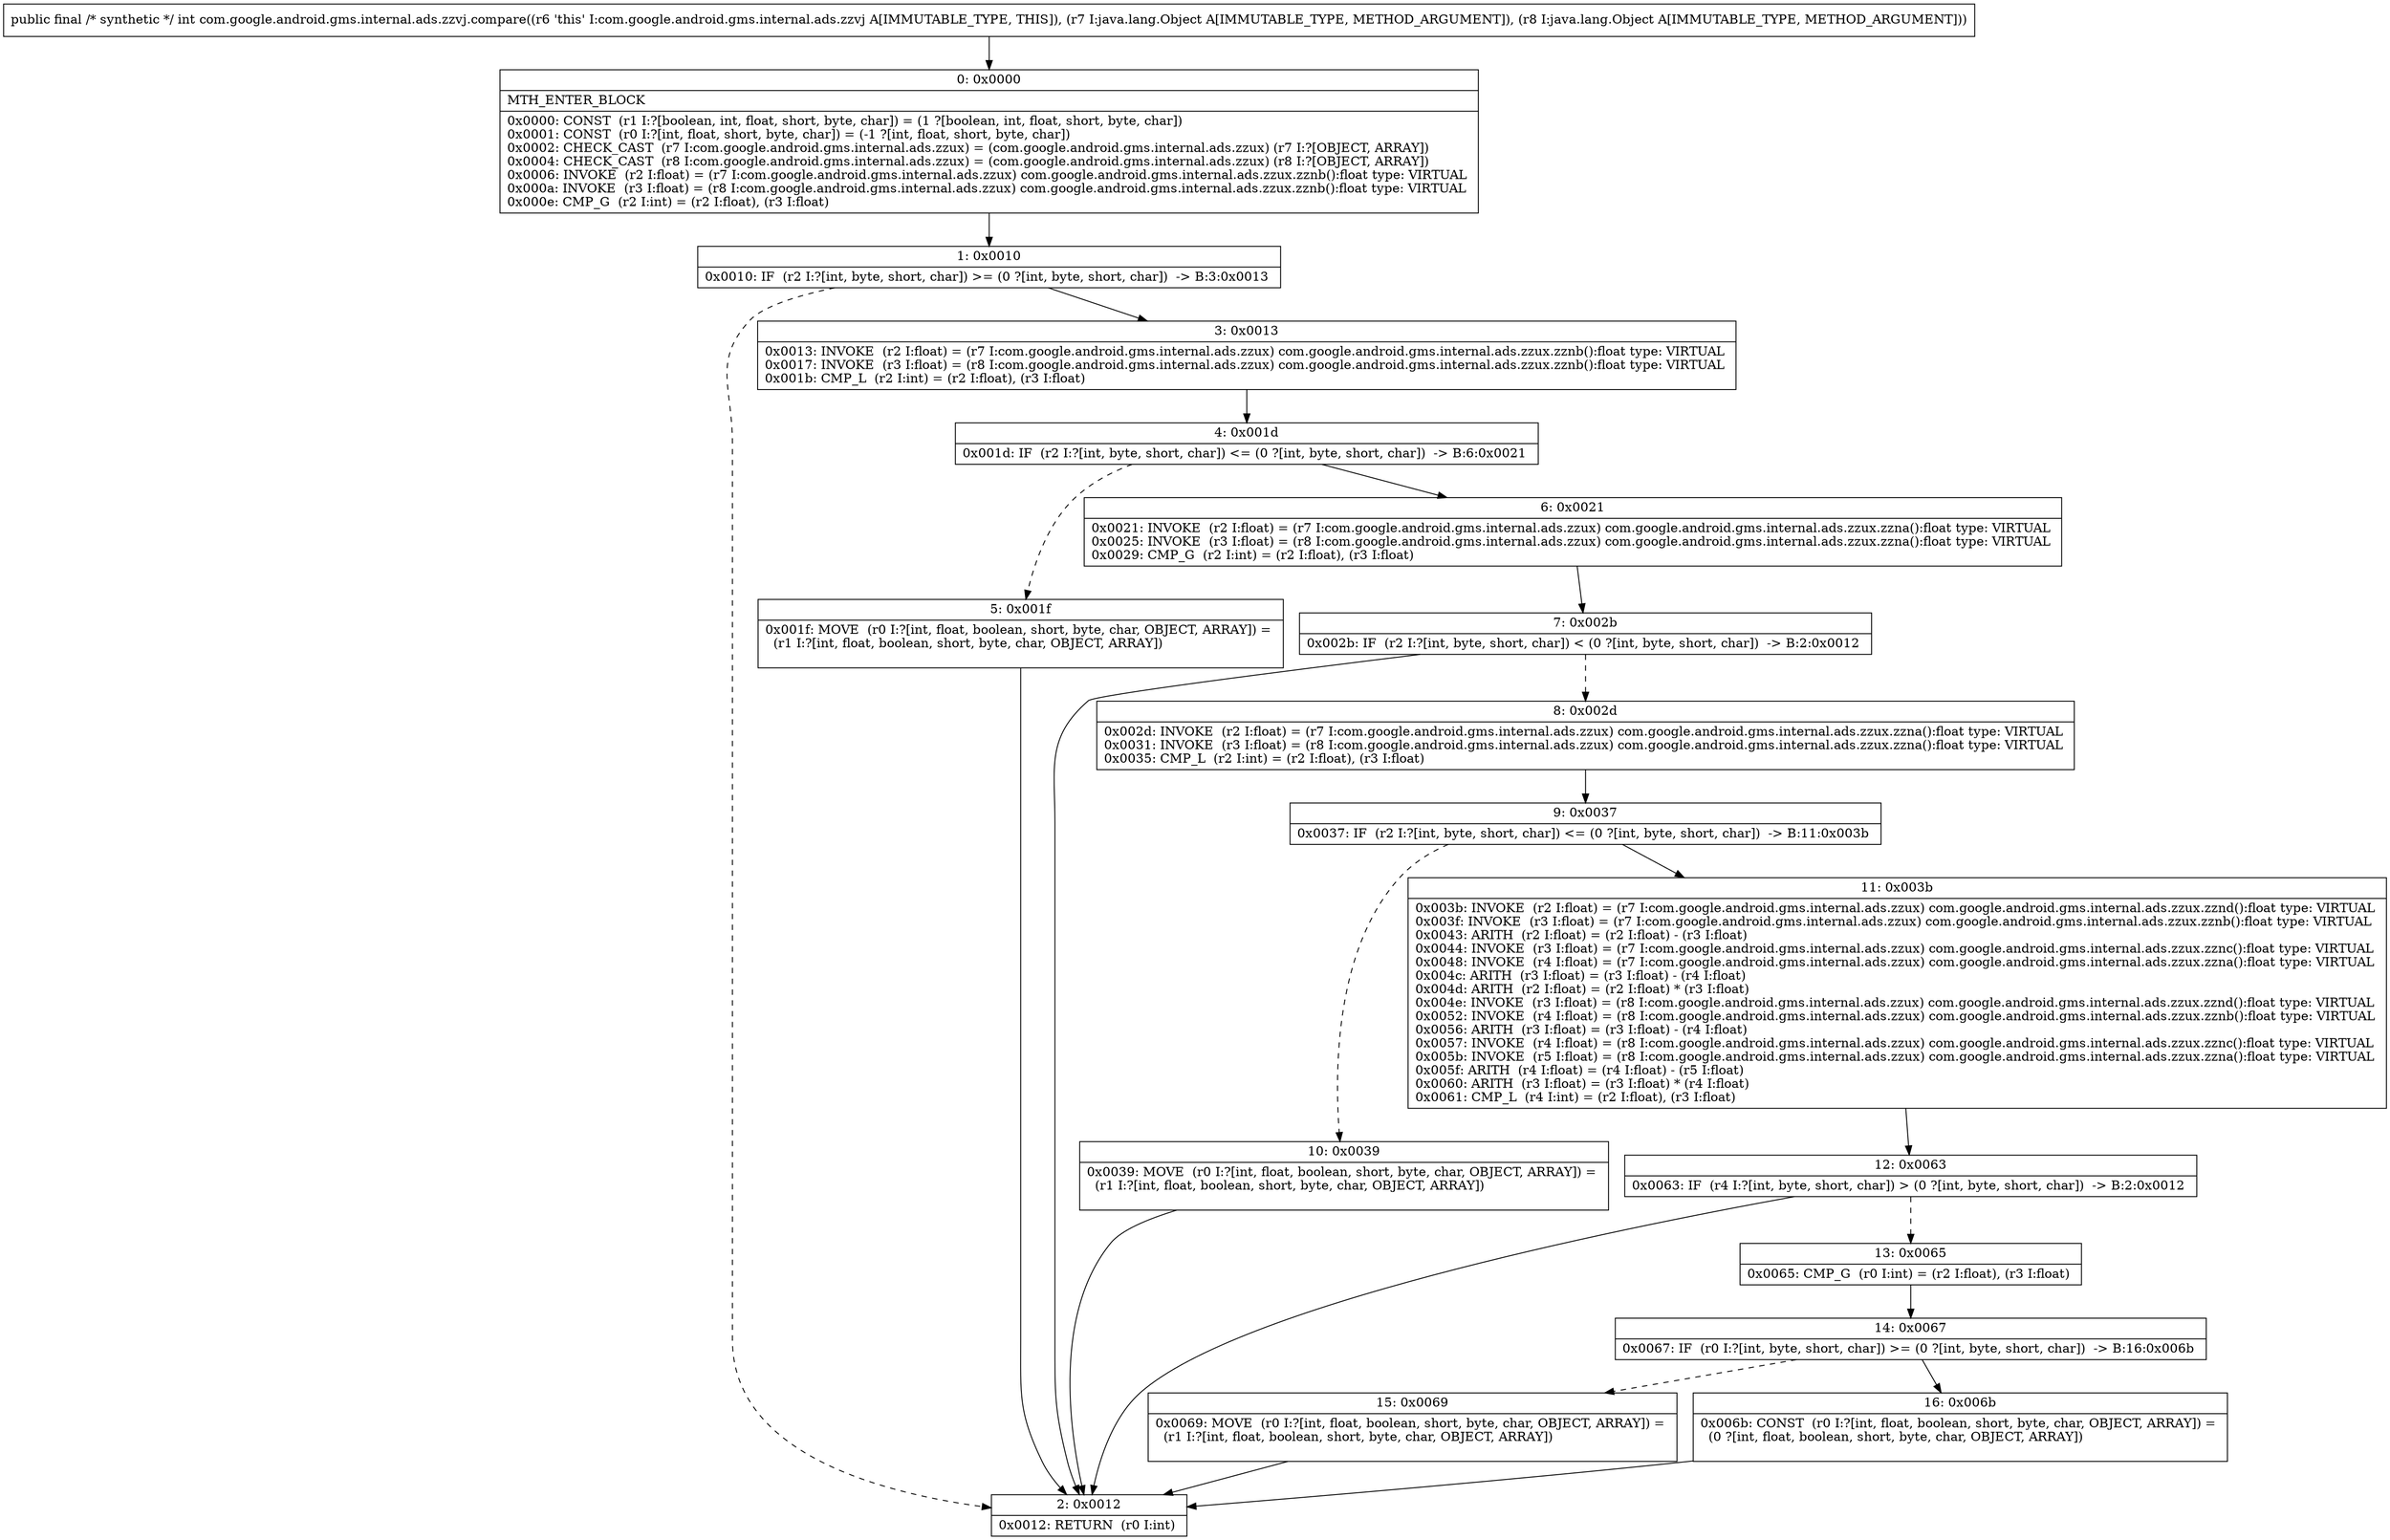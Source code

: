 digraph "CFG forcom.google.android.gms.internal.ads.zzvj.compare(Ljava\/lang\/Object;Ljava\/lang\/Object;)I" {
Node_0 [shape=record,label="{0\:\ 0x0000|MTH_ENTER_BLOCK\l|0x0000: CONST  (r1 I:?[boolean, int, float, short, byte, char]) = (1 ?[boolean, int, float, short, byte, char]) \l0x0001: CONST  (r0 I:?[int, float, short, byte, char]) = (\-1 ?[int, float, short, byte, char]) \l0x0002: CHECK_CAST  (r7 I:com.google.android.gms.internal.ads.zzux) = (com.google.android.gms.internal.ads.zzux) (r7 I:?[OBJECT, ARRAY]) \l0x0004: CHECK_CAST  (r8 I:com.google.android.gms.internal.ads.zzux) = (com.google.android.gms.internal.ads.zzux) (r8 I:?[OBJECT, ARRAY]) \l0x0006: INVOKE  (r2 I:float) = (r7 I:com.google.android.gms.internal.ads.zzux) com.google.android.gms.internal.ads.zzux.zznb():float type: VIRTUAL \l0x000a: INVOKE  (r3 I:float) = (r8 I:com.google.android.gms.internal.ads.zzux) com.google.android.gms.internal.ads.zzux.zznb():float type: VIRTUAL \l0x000e: CMP_G  (r2 I:int) = (r2 I:float), (r3 I:float) \l}"];
Node_1 [shape=record,label="{1\:\ 0x0010|0x0010: IF  (r2 I:?[int, byte, short, char]) \>= (0 ?[int, byte, short, char])  \-\> B:3:0x0013 \l}"];
Node_2 [shape=record,label="{2\:\ 0x0012|0x0012: RETURN  (r0 I:int) \l}"];
Node_3 [shape=record,label="{3\:\ 0x0013|0x0013: INVOKE  (r2 I:float) = (r7 I:com.google.android.gms.internal.ads.zzux) com.google.android.gms.internal.ads.zzux.zznb():float type: VIRTUAL \l0x0017: INVOKE  (r3 I:float) = (r8 I:com.google.android.gms.internal.ads.zzux) com.google.android.gms.internal.ads.zzux.zznb():float type: VIRTUAL \l0x001b: CMP_L  (r2 I:int) = (r2 I:float), (r3 I:float) \l}"];
Node_4 [shape=record,label="{4\:\ 0x001d|0x001d: IF  (r2 I:?[int, byte, short, char]) \<= (0 ?[int, byte, short, char])  \-\> B:6:0x0021 \l}"];
Node_5 [shape=record,label="{5\:\ 0x001f|0x001f: MOVE  (r0 I:?[int, float, boolean, short, byte, char, OBJECT, ARRAY]) = \l  (r1 I:?[int, float, boolean, short, byte, char, OBJECT, ARRAY])\l \l}"];
Node_6 [shape=record,label="{6\:\ 0x0021|0x0021: INVOKE  (r2 I:float) = (r7 I:com.google.android.gms.internal.ads.zzux) com.google.android.gms.internal.ads.zzux.zzna():float type: VIRTUAL \l0x0025: INVOKE  (r3 I:float) = (r8 I:com.google.android.gms.internal.ads.zzux) com.google.android.gms.internal.ads.zzux.zzna():float type: VIRTUAL \l0x0029: CMP_G  (r2 I:int) = (r2 I:float), (r3 I:float) \l}"];
Node_7 [shape=record,label="{7\:\ 0x002b|0x002b: IF  (r2 I:?[int, byte, short, char]) \< (0 ?[int, byte, short, char])  \-\> B:2:0x0012 \l}"];
Node_8 [shape=record,label="{8\:\ 0x002d|0x002d: INVOKE  (r2 I:float) = (r7 I:com.google.android.gms.internal.ads.zzux) com.google.android.gms.internal.ads.zzux.zzna():float type: VIRTUAL \l0x0031: INVOKE  (r3 I:float) = (r8 I:com.google.android.gms.internal.ads.zzux) com.google.android.gms.internal.ads.zzux.zzna():float type: VIRTUAL \l0x0035: CMP_L  (r2 I:int) = (r2 I:float), (r3 I:float) \l}"];
Node_9 [shape=record,label="{9\:\ 0x0037|0x0037: IF  (r2 I:?[int, byte, short, char]) \<= (0 ?[int, byte, short, char])  \-\> B:11:0x003b \l}"];
Node_10 [shape=record,label="{10\:\ 0x0039|0x0039: MOVE  (r0 I:?[int, float, boolean, short, byte, char, OBJECT, ARRAY]) = \l  (r1 I:?[int, float, boolean, short, byte, char, OBJECT, ARRAY])\l \l}"];
Node_11 [shape=record,label="{11\:\ 0x003b|0x003b: INVOKE  (r2 I:float) = (r7 I:com.google.android.gms.internal.ads.zzux) com.google.android.gms.internal.ads.zzux.zznd():float type: VIRTUAL \l0x003f: INVOKE  (r3 I:float) = (r7 I:com.google.android.gms.internal.ads.zzux) com.google.android.gms.internal.ads.zzux.zznb():float type: VIRTUAL \l0x0043: ARITH  (r2 I:float) = (r2 I:float) \- (r3 I:float) \l0x0044: INVOKE  (r3 I:float) = (r7 I:com.google.android.gms.internal.ads.zzux) com.google.android.gms.internal.ads.zzux.zznc():float type: VIRTUAL \l0x0048: INVOKE  (r4 I:float) = (r7 I:com.google.android.gms.internal.ads.zzux) com.google.android.gms.internal.ads.zzux.zzna():float type: VIRTUAL \l0x004c: ARITH  (r3 I:float) = (r3 I:float) \- (r4 I:float) \l0x004d: ARITH  (r2 I:float) = (r2 I:float) * (r3 I:float) \l0x004e: INVOKE  (r3 I:float) = (r8 I:com.google.android.gms.internal.ads.zzux) com.google.android.gms.internal.ads.zzux.zznd():float type: VIRTUAL \l0x0052: INVOKE  (r4 I:float) = (r8 I:com.google.android.gms.internal.ads.zzux) com.google.android.gms.internal.ads.zzux.zznb():float type: VIRTUAL \l0x0056: ARITH  (r3 I:float) = (r3 I:float) \- (r4 I:float) \l0x0057: INVOKE  (r4 I:float) = (r8 I:com.google.android.gms.internal.ads.zzux) com.google.android.gms.internal.ads.zzux.zznc():float type: VIRTUAL \l0x005b: INVOKE  (r5 I:float) = (r8 I:com.google.android.gms.internal.ads.zzux) com.google.android.gms.internal.ads.zzux.zzna():float type: VIRTUAL \l0x005f: ARITH  (r4 I:float) = (r4 I:float) \- (r5 I:float) \l0x0060: ARITH  (r3 I:float) = (r3 I:float) * (r4 I:float) \l0x0061: CMP_L  (r4 I:int) = (r2 I:float), (r3 I:float) \l}"];
Node_12 [shape=record,label="{12\:\ 0x0063|0x0063: IF  (r4 I:?[int, byte, short, char]) \> (0 ?[int, byte, short, char])  \-\> B:2:0x0012 \l}"];
Node_13 [shape=record,label="{13\:\ 0x0065|0x0065: CMP_G  (r0 I:int) = (r2 I:float), (r3 I:float) \l}"];
Node_14 [shape=record,label="{14\:\ 0x0067|0x0067: IF  (r0 I:?[int, byte, short, char]) \>= (0 ?[int, byte, short, char])  \-\> B:16:0x006b \l}"];
Node_15 [shape=record,label="{15\:\ 0x0069|0x0069: MOVE  (r0 I:?[int, float, boolean, short, byte, char, OBJECT, ARRAY]) = \l  (r1 I:?[int, float, boolean, short, byte, char, OBJECT, ARRAY])\l \l}"];
Node_16 [shape=record,label="{16\:\ 0x006b|0x006b: CONST  (r0 I:?[int, float, boolean, short, byte, char, OBJECT, ARRAY]) = \l  (0 ?[int, float, boolean, short, byte, char, OBJECT, ARRAY])\l \l}"];
MethodNode[shape=record,label="{public final \/* synthetic *\/ int com.google.android.gms.internal.ads.zzvj.compare((r6 'this' I:com.google.android.gms.internal.ads.zzvj A[IMMUTABLE_TYPE, THIS]), (r7 I:java.lang.Object A[IMMUTABLE_TYPE, METHOD_ARGUMENT]), (r8 I:java.lang.Object A[IMMUTABLE_TYPE, METHOD_ARGUMENT])) }"];
MethodNode -> Node_0;
Node_0 -> Node_1;
Node_1 -> Node_2[style=dashed];
Node_1 -> Node_3;
Node_3 -> Node_4;
Node_4 -> Node_5[style=dashed];
Node_4 -> Node_6;
Node_5 -> Node_2;
Node_6 -> Node_7;
Node_7 -> Node_2;
Node_7 -> Node_8[style=dashed];
Node_8 -> Node_9;
Node_9 -> Node_10[style=dashed];
Node_9 -> Node_11;
Node_10 -> Node_2;
Node_11 -> Node_12;
Node_12 -> Node_2;
Node_12 -> Node_13[style=dashed];
Node_13 -> Node_14;
Node_14 -> Node_15[style=dashed];
Node_14 -> Node_16;
Node_15 -> Node_2;
Node_16 -> Node_2;
}

